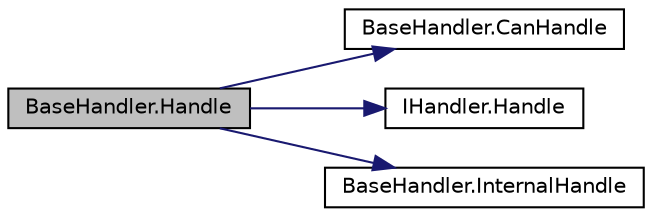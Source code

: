 digraph "BaseHandler.Handle"
{
 // INTERACTIVE_SVG=YES
 // LATEX_PDF_SIZE
  edge [fontname="Helvetica",fontsize="10",labelfontname="Helvetica",labelfontsize="10"];
  node [fontname="Helvetica",fontsize="10",shape=record];
  rankdir="LR";
  Node1 [label="BaseHandler.Handle",height=0.2,width=0.4,color="black", fillcolor="grey75", style="filled", fontcolor="black",tooltip="Procesa el mensaje o lo pasa al siguiente \"handler\" si existe."];
  Node1 -> Node2 [color="midnightblue",fontsize="10",style="solid",fontname="Helvetica"];
  Node2 [label="BaseHandler.CanHandle",height=0.2,width=0.4,color="black", fillcolor="white", style="filled",URL="$classBaseHandler.html#a83e2217a04ac9eaffa0368179b250ece",tooltip="Determina si el mensaje puede ser procesado por el IHandler, se busca el texto en el mensaje ignorand..."];
  Node1 -> Node3 [color="midnightblue",fontsize="10",style="solid",fontname="Helvetica"];
  Node3 [label="IHandler.Handle",height=0.2,width=0.4,color="black", fillcolor="white", style="filled",URL="$interfaceIHandler.html#a968ae44058663059b24b6721b1e7c110",tooltip="Procesa el mensaje o la pasa al siguiente \"handler\" si existe."];
  Node1 -> Node4 [color="midnightblue",fontsize="10",style="solid",fontname="Helvetica"];
  Node4 [label="BaseHandler.InternalHandle",height=0.2,width=0.4,color="black", fillcolor="white", style="filled",URL="$classBaseHandler.html#ae20b3eb5dc7bd13a95b8e583a2a6c694",tooltip="Se procesa el mensaje y asigna la respuesta al mensaje."];
}
